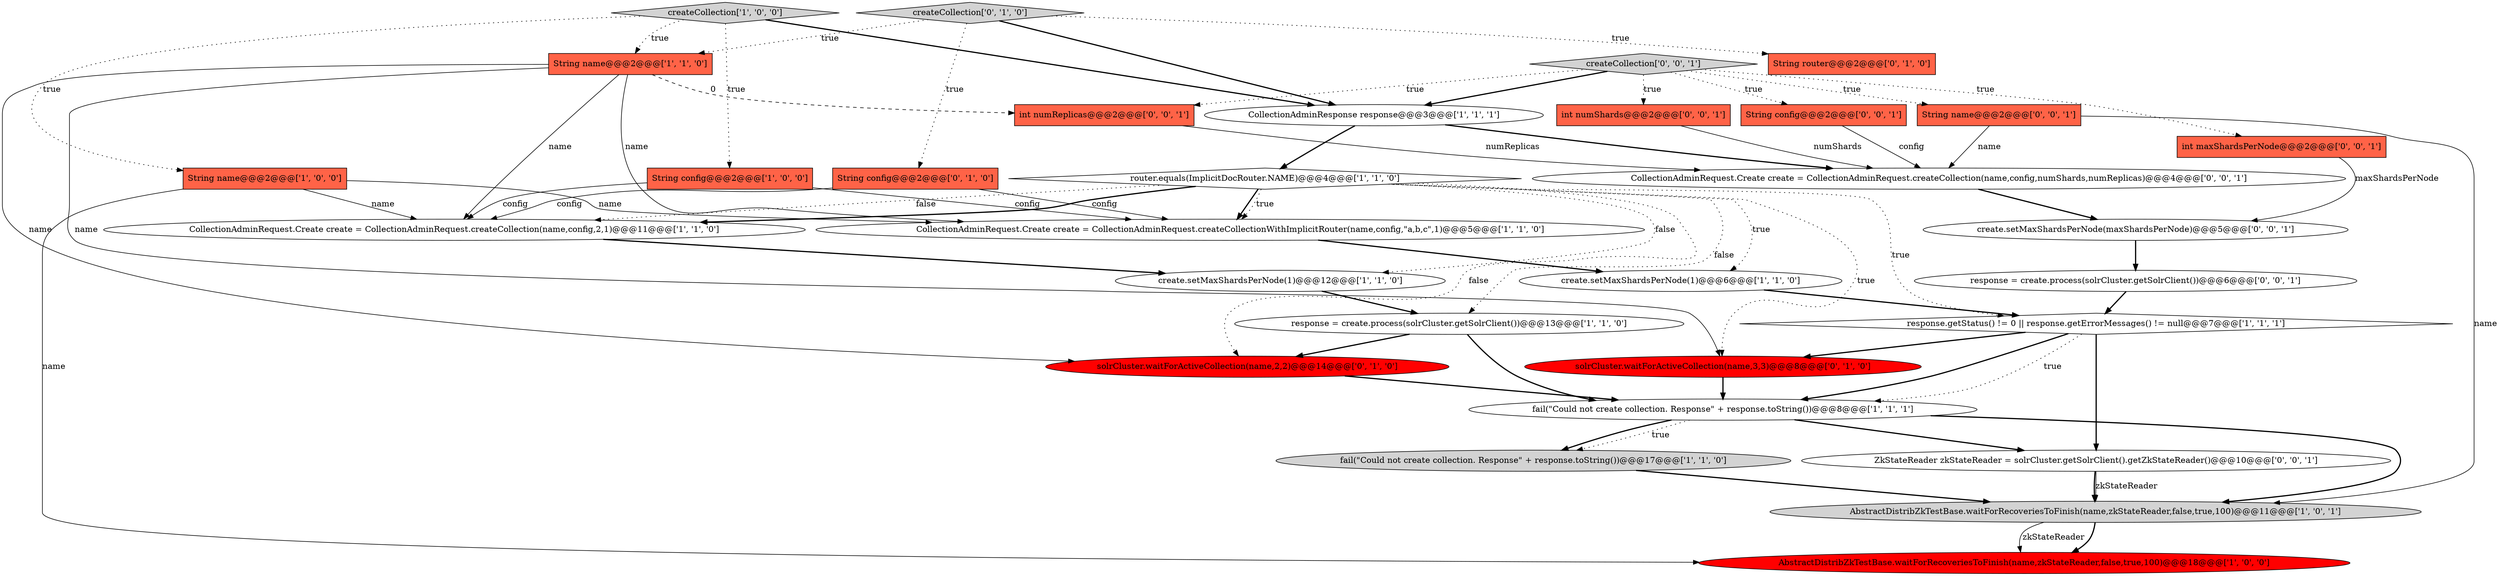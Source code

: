 digraph {
28 [style = filled, label = "int numReplicas@@@2@@@['0', '0', '1']", fillcolor = tomato, shape = box image = "AAA0AAABBB3BBB"];
13 [style = filled, label = "response.getStatus() != 0 || response.getErrorMessages() != null@@@7@@@['1', '1', '1']", fillcolor = white, shape = diamond image = "AAA0AAABBB1BBB"];
21 [style = filled, label = "String name@@@2@@@['0', '0', '1']", fillcolor = tomato, shape = box image = "AAA0AAABBB3BBB"];
26 [style = filled, label = "createCollection['0', '0', '1']", fillcolor = lightgray, shape = diamond image = "AAA0AAABBB3BBB"];
6 [style = filled, label = "fail(\"Could not create collection. Response\" + response.toString())@@@8@@@['1', '1', '1']", fillcolor = white, shape = ellipse image = "AAA0AAABBB1BBB"];
18 [style = filled, label = "solrCluster.waitForActiveCollection(name,2,2)@@@14@@@['0', '1', '0']", fillcolor = red, shape = ellipse image = "AAA1AAABBB2BBB"];
0 [style = filled, label = "CollectionAdminRequest.Create create = CollectionAdminRequest.createCollectionWithImplicitRouter(name,config,\"a,b,c\",1)@@@5@@@['1', '1', '0']", fillcolor = white, shape = ellipse image = "AAA0AAABBB1BBB"];
23 [style = filled, label = "int numShards@@@2@@@['0', '0', '1']", fillcolor = tomato, shape = box image = "AAA0AAABBB3BBB"];
3 [style = filled, label = "response = create.process(solrCluster.getSolrClient())@@@13@@@['1', '1', '0']", fillcolor = white, shape = ellipse image = "AAA0AAABBB1BBB"];
10 [style = filled, label = "String name@@@2@@@['1', '1', '0']", fillcolor = tomato, shape = box image = "AAA0AAABBB1BBB"];
19 [style = filled, label = "String router@@@2@@@['0', '1', '0']", fillcolor = tomato, shape = box image = "AAA0AAABBB2BBB"];
7 [style = filled, label = "create.setMaxShardsPerNode(1)@@@12@@@['1', '1', '0']", fillcolor = white, shape = ellipse image = "AAA0AAABBB1BBB"];
15 [style = filled, label = "fail(\"Could not create collection. Response\" + response.toString())@@@17@@@['1', '1', '0']", fillcolor = lightgray, shape = ellipse image = "AAA0AAABBB1BBB"];
2 [style = filled, label = "CollectionAdminRequest.Create create = CollectionAdminRequest.createCollection(name,config,2,1)@@@11@@@['1', '1', '0']", fillcolor = white, shape = ellipse image = "AAA0AAABBB1BBB"];
8 [style = filled, label = "String config@@@2@@@['1', '0', '0']", fillcolor = tomato, shape = box image = "AAA0AAABBB1BBB"];
29 [style = filled, label = "ZkStateReader zkStateReader = solrCluster.getSolrClient().getZkStateReader()@@@10@@@['0', '0', '1']", fillcolor = white, shape = ellipse image = "AAA0AAABBB3BBB"];
5 [style = filled, label = "AbstractDistribZkTestBase.waitForRecoveriesToFinish(name,zkStateReader,false,true,100)@@@11@@@['1', '0', '1']", fillcolor = lightgray, shape = ellipse image = "AAA0AAABBB1BBB"];
14 [style = filled, label = "createCollection['1', '0', '0']", fillcolor = lightgray, shape = diamond image = "AAA0AAABBB1BBB"];
20 [style = filled, label = "String config@@@2@@@['0', '1', '0']", fillcolor = tomato, shape = box image = "AAA0AAABBB2BBB"];
17 [style = filled, label = "solrCluster.waitForActiveCollection(name,3,3)@@@8@@@['0', '1', '0']", fillcolor = red, shape = ellipse image = "AAA1AAABBB2BBB"];
30 [style = filled, label = "response = create.process(solrCluster.getSolrClient())@@@6@@@['0', '0', '1']", fillcolor = white, shape = ellipse image = "AAA0AAABBB3BBB"];
4 [style = filled, label = "String name@@@2@@@['1', '0', '0']", fillcolor = tomato, shape = box image = "AAA0AAABBB1BBB"];
9 [style = filled, label = "AbstractDistribZkTestBase.waitForRecoveriesToFinish(name,zkStateReader,false,true,100)@@@18@@@['1', '0', '0']", fillcolor = red, shape = ellipse image = "AAA1AAABBB1BBB"];
12 [style = filled, label = "create.setMaxShardsPerNode(1)@@@6@@@['1', '1', '0']", fillcolor = white, shape = ellipse image = "AAA0AAABBB1BBB"];
16 [style = filled, label = "createCollection['0', '1', '0']", fillcolor = lightgray, shape = diamond image = "AAA0AAABBB2BBB"];
27 [style = filled, label = "create.setMaxShardsPerNode(maxShardsPerNode)@@@5@@@['0', '0', '1']", fillcolor = white, shape = ellipse image = "AAA0AAABBB3BBB"];
22 [style = filled, label = "CollectionAdminRequest.Create create = CollectionAdminRequest.createCollection(name,config,numShards,numReplicas)@@@4@@@['0', '0', '1']", fillcolor = white, shape = ellipse image = "AAA0AAABBB3BBB"];
1 [style = filled, label = "CollectionAdminResponse response@@@3@@@['1', '1', '1']", fillcolor = white, shape = ellipse image = "AAA0AAABBB1BBB"];
24 [style = filled, label = "int maxShardsPerNode@@@2@@@['0', '0', '1']", fillcolor = tomato, shape = box image = "AAA0AAABBB3BBB"];
11 [style = filled, label = "router.equals(ImplicitDocRouter.NAME)@@@4@@@['1', '1', '0']", fillcolor = white, shape = diamond image = "AAA0AAABBB1BBB"];
25 [style = filled, label = "String config@@@2@@@['0', '0', '1']", fillcolor = tomato, shape = box image = "AAA0AAABBB3BBB"];
13->6 [style = dotted, label="true"];
16->19 [style = dotted, label="true"];
29->5 [style = bold, label=""];
30->13 [style = bold, label=""];
11->18 [style = dotted, label="false"];
5->9 [style = bold, label=""];
17->6 [style = bold, label=""];
26->25 [style = dotted, label="true"];
0->12 [style = bold, label=""];
27->30 [style = bold, label=""];
26->1 [style = bold, label=""];
11->12 [style = dotted, label="true"];
11->2 [style = dotted, label="false"];
11->17 [style = dotted, label="true"];
10->28 [style = dashed, label="0"];
3->6 [style = bold, label=""];
16->20 [style = dotted, label="true"];
26->23 [style = dotted, label="true"];
10->0 [style = solid, label="name"];
11->13 [style = dotted, label="true"];
8->0 [style = solid, label="config"];
10->18 [style = solid, label="name"];
16->10 [style = dotted, label="true"];
11->2 [style = bold, label=""];
7->3 [style = bold, label=""];
20->2 [style = solid, label="config"];
6->15 [style = bold, label=""];
1->11 [style = bold, label=""];
15->5 [style = bold, label=""];
14->1 [style = bold, label=""];
3->18 [style = bold, label=""];
1->22 [style = bold, label=""];
6->29 [style = bold, label=""];
12->13 [style = bold, label=""];
6->5 [style = bold, label=""];
13->17 [style = bold, label=""];
13->29 [style = bold, label=""];
11->0 [style = bold, label=""];
22->27 [style = bold, label=""];
4->9 [style = solid, label="name"];
18->6 [style = bold, label=""];
16->1 [style = bold, label=""];
26->21 [style = dotted, label="true"];
21->22 [style = solid, label="name"];
23->22 [style = solid, label="numShards"];
11->0 [style = dotted, label="true"];
26->28 [style = dotted, label="true"];
26->24 [style = dotted, label="true"];
14->8 [style = dotted, label="true"];
11->3 [style = dotted, label="false"];
28->22 [style = solid, label="numReplicas"];
4->0 [style = solid, label="name"];
2->7 [style = bold, label=""];
24->27 [style = solid, label="maxShardsPerNode"];
21->5 [style = solid, label="name"];
25->22 [style = solid, label="config"];
20->0 [style = solid, label="config"];
29->5 [style = solid, label="zkStateReader"];
13->6 [style = bold, label=""];
6->15 [style = dotted, label="true"];
8->2 [style = solid, label="config"];
5->9 [style = solid, label="zkStateReader"];
14->4 [style = dotted, label="true"];
4->2 [style = solid, label="name"];
14->10 [style = dotted, label="true"];
11->7 [style = dotted, label="false"];
10->17 [style = solid, label="name"];
10->2 [style = solid, label="name"];
}
